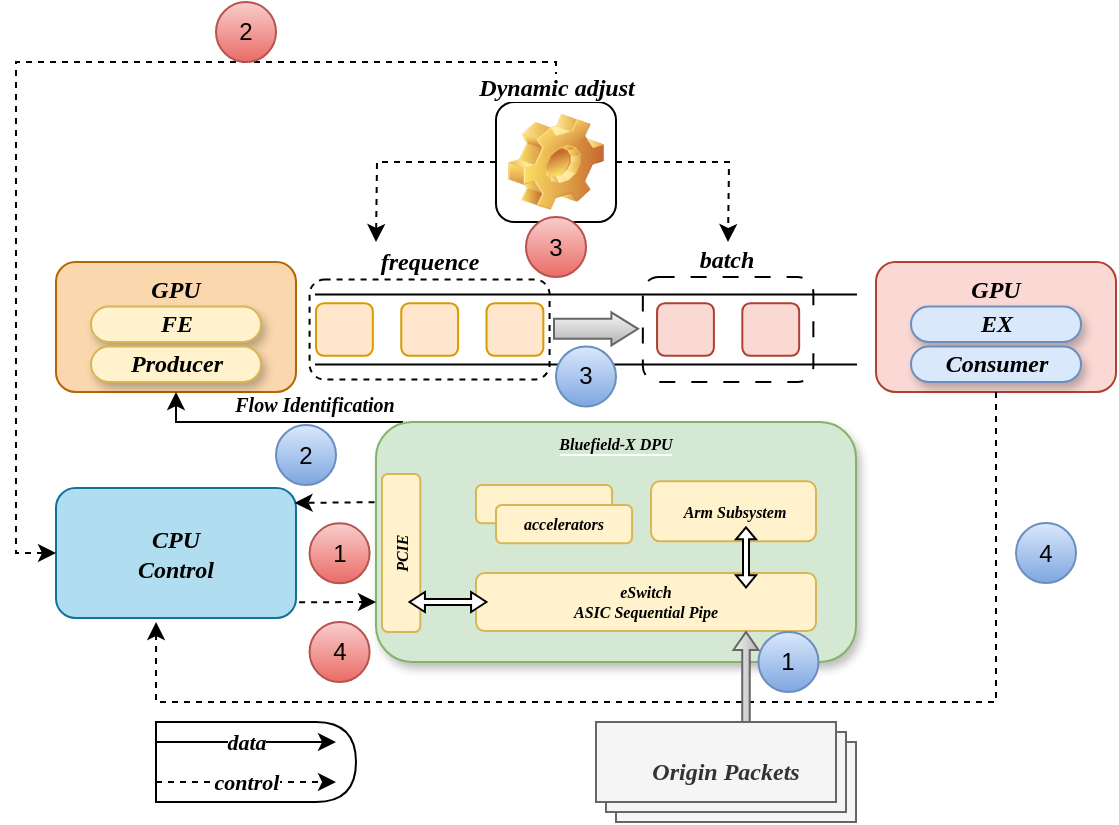 <mxfile version="22.0.8" type="github">
  <diagram id="prtHgNgQTEPvFCAcTncT" name="Page-1">
    <mxGraphModel dx="788" dy="475" grid="1" gridSize="10" guides="1" tooltips="1" connect="1" arrows="1" fold="1" page="1" pageScale="1" pageWidth="827" pageHeight="1169" math="0" shadow="0">
      <root>
        <mxCell id="0" />
        <mxCell id="1" parent="0" />
        <mxCell id="h3xc0rW8kSccvoQkN_E7-300" value="" style="group" parent="1" vertex="1" connectable="0">
          <mxGeometry x="10" y="10" width="550" height="410" as="geometry" />
        </mxCell>
        <mxCell id="h3xc0rW8kSccvoQkN_E7-283" value="" style="shape=delay;whiteSpace=wrap;html=1;" parent="h3xc0rW8kSccvoQkN_E7-300" vertex="1">
          <mxGeometry x="70" y="360" width="100" height="40" as="geometry" />
        </mxCell>
        <mxCell id="h3xc0rW8kSccvoQkN_E7-231" value="Origin Packets" style="verticalLabelPosition=middle;verticalAlign=middle;html=1;shape=mxgraph.basic.layered_rect;dx=10;outlineConnect=0;whiteSpace=wrap;horizontal=1;fontStyle=3;labelPosition=center;align=center;fontFamily=Times New Roman;fillColor=#f5f5f5;fontColor=#333333;strokeColor=#666666;container=0;" parent="h3xc0rW8kSccvoQkN_E7-300" vertex="1">
          <mxGeometry x="290.0" y="360" width="130" height="50" as="geometry" />
        </mxCell>
        <mxCell id="h3xc0rW8kSccvoQkN_E7-232" value="CPU&lt;br&gt;Control" style="rounded=1;whiteSpace=wrap;html=1;fillColor=#b1ddf0;strokeColor=#10739e;container=0;fontFamily=Times New Roman;fontStyle=3" parent="h3xc0rW8kSccvoQkN_E7-300" vertex="1">
          <mxGeometry x="20" y="243" width="120" height="65" as="geometry" />
        </mxCell>
        <mxCell id="h3xc0rW8kSccvoQkN_E7-240" value="data" style="endArrow=classic;html=1;rounded=0;fontFamily=Times New Roman;fontStyle=3" parent="h3xc0rW8kSccvoQkN_E7-300" edge="1">
          <mxGeometry width="50" height="50" relative="1" as="geometry">
            <mxPoint x="70.0" y="370" as="sourcePoint" />
            <mxPoint x="160.0" y="370" as="targetPoint" />
          </mxGeometry>
        </mxCell>
        <mxCell id="h3xc0rW8kSccvoQkN_E7-241" value="control" style="endArrow=classic;html=1;rounded=0;dashed=1;fontFamily=Times New Roman;fontStyle=3" parent="h3xc0rW8kSccvoQkN_E7-300" edge="1">
          <mxGeometry width="50" height="50" relative="1" as="geometry">
            <mxPoint x="70.0" y="390" as="sourcePoint" />
            <mxPoint x="160.0" y="390" as="targetPoint" />
            <mxPoint as="offset" />
          </mxGeometry>
        </mxCell>
        <mxCell id="h3xc0rW8kSccvoQkN_E7-243" value="" style="endArrow=classic;html=1;rounded=0;entryX=0.994;entryY=0.115;entryDx=0;entryDy=0;dashed=1;fontFamily=Times New Roman;fontStyle=3;exitX=-0.003;exitY=0.334;exitDx=0;exitDy=0;exitPerimeter=0;entryPerimeter=0;" parent="h3xc0rW8kSccvoQkN_E7-300" source="h3xc0rW8kSccvoQkN_E7-222" target="h3xc0rW8kSccvoQkN_E7-232" edge="1">
          <mxGeometry width="50" height="50" relative="1" as="geometry">
            <mxPoint x="180" y="276" as="sourcePoint" />
            <mxPoint x="239" y="130" as="targetPoint" />
            <Array as="points" />
          </mxGeometry>
        </mxCell>
        <mxCell id="h3xc0rW8kSccvoQkN_E7-245" value="GPU&lt;br&gt;" style="rounded=1;whiteSpace=wrap;html=1;fillColor=#fad7ac;strokeColor=#b46504;verticalAlign=top;container=0;fontFamily=Times New Roman;fontStyle=3" parent="h3xc0rW8kSccvoQkN_E7-300" vertex="1">
          <mxGeometry x="20" y="130" width="120" height="65" as="geometry" />
        </mxCell>
        <mxCell id="h3xc0rW8kSccvoQkN_E7-247" value="" style="endArrow=classic;html=1;rounded=0;entryX=0.5;entryY=1;entryDx=0;entryDy=0;exitX=0.5;exitY=1;exitDx=0;exitDy=0;fontFamily=Times New Roman;fontStyle=3" parent="h3xc0rW8kSccvoQkN_E7-300" source="h3xc0rW8kSccvoQkN_E7-223" target="h3xc0rW8kSccvoQkN_E7-245" edge="1">
          <mxGeometry width="50" height="50" relative="1" as="geometry">
            <mxPoint x="180" y="330" as="sourcePoint" />
            <mxPoint x="230" y="280" as="targetPoint" />
            <Array as="points">
              <mxPoint x="193" y="210" />
              <mxPoint x="80" y="210" />
            </Array>
          </mxGeometry>
        </mxCell>
        <mxCell id="h3xc0rW8kSccvoQkN_E7-264" value="Flow Identification" style="edgeLabel;html=1;align=center;verticalAlign=bottom;resizable=0;points=[];fontSize=10;labelPosition=center;verticalLabelPosition=middle;container=0;fontFamily=Times New Roman;fontStyle=3" parent="h3xc0rW8kSccvoQkN_E7-247" vertex="1" connectable="0">
          <mxGeometry x="-0.086" y="-1" relative="1" as="geometry">
            <mxPoint as="offset" />
          </mxGeometry>
        </mxCell>
        <mxCell id="h3xc0rW8kSccvoQkN_E7-251" value="GPU" style="rounded=1;whiteSpace=wrap;html=1;fillColor=#fad9d5;strokeColor=#ae4132;verticalAlign=top;container=0;fontFamily=Times New Roman;fontStyle=3" parent="h3xc0rW8kSccvoQkN_E7-300" vertex="1">
          <mxGeometry x="430" y="130" width="120" height="65" as="geometry" />
        </mxCell>
        <mxCell id="h3xc0rW8kSccvoQkN_E7-252" value="" style="endArrow=classic;html=1;rounded=0;entryX=0.417;entryY=1.031;entryDx=0;entryDy=0;dashed=1;exitX=0.5;exitY=1;exitDx=0;exitDy=0;entryPerimeter=0;fontFamily=Times New Roman;fontStyle=3" parent="h3xc0rW8kSccvoQkN_E7-300" source="h3xc0rW8kSccvoQkN_E7-251" target="h3xc0rW8kSccvoQkN_E7-232" edge="1">
          <mxGeometry width="50" height="50" relative="1" as="geometry">
            <mxPoint x="190" y="286" as="sourcePoint" />
            <mxPoint x="150" y="286" as="targetPoint" />
            <Array as="points">
              <mxPoint x="490" y="350" />
              <mxPoint x="70" y="350" />
            </Array>
          </mxGeometry>
        </mxCell>
        <mxCell id="h3xc0rW8kSccvoQkN_E7-259" value="FE" style="rounded=1;whiteSpace=wrap;html=1;arcSize=50;fillColor=#fff2cc;strokeColor=#d6b656;shadow=1;fillStyle=auto;container=0;fontFamily=Times New Roman;fontStyle=3" parent="h3xc0rW8kSccvoQkN_E7-300" vertex="1">
          <mxGeometry x="37.5" y="152.25" width="85" height="17.75" as="geometry" />
        </mxCell>
        <mxCell id="h3xc0rW8kSccvoQkN_E7-263" value="Producer" style="rounded=1;whiteSpace=wrap;html=1;arcSize=50;fillColor=#fff2cc;strokeColor=#d6b656;shadow=1;container=0;fontFamily=Times New Roman;fontStyle=3" parent="h3xc0rW8kSccvoQkN_E7-300" vertex="1">
          <mxGeometry x="37.5" y="172.25" width="85" height="17.75" as="geometry" />
        </mxCell>
        <mxCell id="h3xc0rW8kSccvoQkN_E7-267" value="" style="edgeStyle=orthogonalEdgeStyle;rounded=0;orthogonalLoop=1;jettySize=auto;html=1;dashed=1;fontFamily=Times New Roman;fontStyle=3" parent="h3xc0rW8kSccvoQkN_E7-300" source="h3xc0rW8kSccvoQkN_E7-265" edge="1">
          <mxGeometry relative="1" as="geometry">
            <mxPoint x="356" y="120" as="targetPoint" />
          </mxGeometry>
        </mxCell>
        <mxCell id="h3xc0rW8kSccvoQkN_E7-273" style="edgeStyle=orthogonalEdgeStyle;rounded=0;orthogonalLoop=1;jettySize=auto;html=1;exitX=0;exitY=0.5;exitDx=0;exitDy=0;dashed=1;fontFamily=Times New Roman;fontStyle=3" parent="h3xc0rW8kSccvoQkN_E7-300" source="h3xc0rW8kSccvoQkN_E7-265" edge="1">
          <mxGeometry relative="1" as="geometry">
            <mxPoint x="180.0" y="120" as="targetPoint" />
          </mxGeometry>
        </mxCell>
        <mxCell id="h3xc0rW8kSccvoQkN_E7-277" style="edgeStyle=orthogonalEdgeStyle;rounded=0;orthogonalLoop=1;jettySize=auto;html=1;entryX=0;entryY=0.5;entryDx=0;entryDy=0;dashed=1;fontFamily=Times New Roman;fontStyle=3" parent="h3xc0rW8kSccvoQkN_E7-300" source="h3xc0rW8kSccvoQkN_E7-265" target="h3xc0rW8kSccvoQkN_E7-232" edge="1">
          <mxGeometry relative="1" as="geometry">
            <Array as="points">
              <mxPoint x="270" y="30" />
              <mxPoint y="30" />
              <mxPoint y="276" />
            </Array>
          </mxGeometry>
        </mxCell>
        <mxCell id="h3xc0rW8kSccvoQkN_E7-265" value="Dynamic adjust" style="icon;html=1;image=img/clipart/Gear_128x128.png;labelPosition=center;verticalLabelPosition=top;align=center;verticalAlign=bottom;container=0;fontFamily=Times New Roman;fontStyle=3" parent="h3xc0rW8kSccvoQkN_E7-300" vertex="1">
          <mxGeometry x="240" y="50" width="60" height="60" as="geometry" />
        </mxCell>
        <mxCell id="h3xc0rW8kSccvoQkN_E7-268" value="EX" style="rounded=1;whiteSpace=wrap;html=1;arcSize=50;fillColor=#dae8fc;strokeColor=#6c8ebf;shadow=1;fillStyle=auto;container=0;fontFamily=Times New Roman;fontStyle=3" parent="h3xc0rW8kSccvoQkN_E7-300" vertex="1">
          <mxGeometry x="447.5" y="152.25" width="85" height="17.75" as="geometry" />
        </mxCell>
        <mxCell id="h3xc0rW8kSccvoQkN_E7-269" value="Consumer" style="rounded=1;whiteSpace=wrap;html=1;arcSize=50;fillColor=#dae8fc;strokeColor=#6c8ebf;shadow=1;fillStyle=auto;container=0;fontFamily=Times New Roman;fontStyle=3" parent="h3xc0rW8kSccvoQkN_E7-300" vertex="1">
          <mxGeometry x="447.5" y="172.25" width="85" height="17.75" as="geometry" />
        </mxCell>
        <mxCell id="h3xc0rW8kSccvoQkN_E7-222" value="&lt;span style=&quot;background-color: rgb(213, 232, 212); font-size: 8px;&quot;&gt;Bluefield-X DPU&lt;/span&gt;" style="rounded=1;whiteSpace=wrap;html=1;fontStyle=3;fontFamily=Times New Roman;labelBackgroundColor=default;labelBorderColor=none;verticalAlign=top;fillColor=#d5e8d4;strokeColor=#82b366;shadow=1;fontSize=8;container=0;" parent="h3xc0rW8kSccvoQkN_E7-300" vertex="1">
          <mxGeometry x="180" y="210" width="240" height="120" as="geometry" />
        </mxCell>
        <mxCell id="h3xc0rW8kSccvoQkN_E7-223" value="&lt;font style=&quot;font-size: 8px;&quot;&gt;&lt;span style=&quot;font-size: 8px;&quot;&gt;&lt;span style=&quot;font-size: 8px;&quot;&gt;PCIE&lt;br style=&quot;font-size: 8px;&quot;&gt;&lt;/span&gt;&lt;/span&gt;&lt;/font&gt;" style="rounded=1;html=1;fillColor=#fff2cc;strokeColor=#d6b656;direction=west;fontStyle=3;verticalAlign=middle;horizontal=0;whiteSpace=wrap;fontSize=8;fontFamily=Times New Roman;container=0;" parent="h3xc0rW8kSccvoQkN_E7-300" vertex="1">
          <mxGeometry x="183" y="236" width="19.17" height="79" as="geometry" />
        </mxCell>
        <mxCell id="h3xc0rW8kSccvoQkN_E7-224" value="&lt;font style=&quot;font-size: 8px;&quot;&gt;eSwitch&lt;br&gt;&lt;span style=&quot;font-size: 8px;&quot;&gt;&lt;span style=&quot;font-size: 8px;&quot;&gt;ASIC Sequential Pipe&lt;br style=&quot;font-size: 8px;&quot;&gt;&lt;/span&gt;&lt;/span&gt;&lt;/font&gt;" style="rounded=1;html=1;fillColor=#fff2cc;strokeColor=#d6b656;direction=north;fontStyle=3;verticalAlign=middle;horizontal=1;whiteSpace=wrap;fontSize=8;fontFamily=Times New Roman;container=0;" parent="h3xc0rW8kSccvoQkN_E7-300" vertex="1">
          <mxGeometry x="230" y="285.5" width="170" height="29" as="geometry" />
        </mxCell>
        <mxCell id="h3xc0rW8kSccvoQkN_E7-225" value="&lt;font style=&quot;font-size: 8px;&quot;&gt;&lt;span style=&quot;font-size: 8px;&quot;&gt;&lt;span style=&quot;font-size: 8px;&quot;&gt;Arm Subsystem&lt;br style=&quot;font-size: 8px;&quot;&gt;&lt;/span&gt;&lt;/span&gt;&lt;/font&gt;" style="rounded=1;html=1;fillColor=#fff2cc;strokeColor=#d6b656;direction=north;fontStyle=3;verticalAlign=middle;horizontal=1;whiteSpace=wrap;fontSize=8;fontFamily=Times New Roman;container=0;" parent="h3xc0rW8kSccvoQkN_E7-300" vertex="1">
          <mxGeometry x="317.5" y="239.66" width="82.5" height="30" as="geometry" />
        </mxCell>
        <mxCell id="h3xc0rW8kSccvoQkN_E7-226" value="&lt;font style=&quot;font-size: 8px;&quot;&gt;&lt;span style=&quot;font-size: 8px;&quot;&gt;&lt;span style=&quot;font-size: 8px;&quot;&gt;&lt;br style=&quot;font-size: 8px;&quot;&gt;&lt;/span&gt;&lt;/span&gt;&lt;/font&gt;" style="rounded=1;html=1;fillColor=#fff2cc;strokeColor=#d6b656;direction=north;fontStyle=3;verticalAlign=middle;horizontal=1;whiteSpace=wrap;fontSize=8;fontFamily=Times New Roman;container=0;" parent="h3xc0rW8kSccvoQkN_E7-300" vertex="1">
          <mxGeometry x="230" y="241.5" width="68.05" height="19.17" as="geometry" />
        </mxCell>
        <mxCell id="h3xc0rW8kSccvoQkN_E7-227" value="&lt;font style=&quot;font-size: 8px;&quot;&gt;&lt;span style=&quot;font-size: 8px;&quot;&gt;&lt;span style=&quot;font-size: 8px;&quot;&gt;accelerators&lt;br style=&quot;font-size: 8px;&quot;&gt;&lt;/span&gt;&lt;/span&gt;&lt;/font&gt;" style="rounded=1;html=1;fillColor=#fff2cc;strokeColor=#d6b656;direction=north;fontStyle=3;verticalAlign=middle;horizontal=1;whiteSpace=wrap;fontSize=8;fontFamily=Times New Roman;container=0;" parent="h3xc0rW8kSccvoQkN_E7-300" vertex="1">
          <mxGeometry x="240" y="251.5" width="68.05" height="19.17" as="geometry" />
        </mxCell>
        <mxCell id="h3xc0rW8kSccvoQkN_E7-228" value="" style="shape=doubleArrow;direction=south;whiteSpace=wrap;html=1;fontFamily=Times New Roman;fontStyle=3;container=0;" parent="h3xc0rW8kSccvoQkN_E7-300" vertex="1">
          <mxGeometry x="360" y="262.67" width="10" height="30" as="geometry" />
        </mxCell>
        <mxCell id="h3xc0rW8kSccvoQkN_E7-229" value="" style="shape=doubleArrow;direction=south;whiteSpace=wrap;html=1;rotation=90;fontFamily=Times New Roman;fontStyle=3;container=0;" parent="h3xc0rW8kSccvoQkN_E7-300" vertex="1">
          <mxGeometry x="211" y="280.77" width="10" height="38.47" as="geometry" />
        </mxCell>
        <mxCell id="h3xc0rW8kSccvoQkN_E7-254" value="" style="shape=singleArrow;direction=north;whiteSpace=wrap;html=1;container=0;fontFamily=Times New Roman;fontStyle=3;fillColor=#f5f5f5;gradientColor=#b3b3b3;strokeColor=#666666;" parent="h3xc0rW8kSccvoQkN_E7-300" vertex="1">
          <mxGeometry x="358.75" y="315" width="12.5" height="45" as="geometry" />
        </mxCell>
        <mxCell id="h3xc0rW8kSccvoQkN_E7-275" value="frequence" style="rounded=1;whiteSpace=wrap;html=1;verticalAlign=bottom;labelPosition=center;verticalLabelPosition=top;align=center;dashed=1;container=0;fontFamily=Times New Roman;fontStyle=3" parent="h3xc0rW8kSccvoQkN_E7-300" vertex="1">
          <mxGeometry x="146.79" y="138.75" width="120" height="50" as="geometry" />
        </mxCell>
        <mxCell id="h3xc0rW8kSccvoQkN_E7-169" value="&lt;span&gt;&lt;span&gt;&lt;font&gt;batch&lt;/font&gt;&lt;/span&gt;&lt;/span&gt;" style="rounded=1;whiteSpace=wrap;html=1;gradientColor=none;dashed=1;dashPattern=8 8;labelPosition=center;verticalLabelPosition=top;align=center;verticalAlign=bottom;container=0;fontFamily=Times New Roman;fontStyle=3" parent="h3xc0rW8kSccvoQkN_E7-300" vertex="1">
          <mxGeometry x="313.421" y="137.5" width="85.263" height="52.5" as="geometry" />
        </mxCell>
        <mxCell id="h3xc0rW8kSccvoQkN_E7-78" value="" style="shape=partialRectangle;whiteSpace=wrap;html=1;left=0;right=0;fillColor=none;container=0;fontFamily=Times New Roman;fontStyle=3" parent="h3xc0rW8kSccvoQkN_E7-300" vertex="1">
          <mxGeometry x="150" y="146.25" width="270" height="35" as="geometry" />
        </mxCell>
        <mxCell id="h3xc0rW8kSccvoQkN_E7-80" value="" style="rounded=1;whiteSpace=wrap;html=1;fillColor=#fad9d5;strokeColor=#ae4132;container=0;fontFamily=Times New Roman;fontStyle=3" parent="h3xc0rW8kSccvoQkN_E7-300" vertex="1">
          <mxGeometry x="320.526" y="150.625" width="28.421" height="26.25" as="geometry" />
        </mxCell>
        <mxCell id="h3xc0rW8kSccvoQkN_E7-81" value="" style="rounded=1;whiteSpace=wrap;html=1;fillColor=#fad9d5;strokeColor=#ae4132;container=0;fontFamily=Times New Roman;fontStyle=3" parent="h3xc0rW8kSccvoQkN_E7-300" vertex="1">
          <mxGeometry x="363.158" y="150.625" width="28.421" height="26.25" as="geometry" />
        </mxCell>
        <mxCell id="h3xc0rW8kSccvoQkN_E7-83" value="" style="rounded=1;whiteSpace=wrap;html=1;fillColor=#ffe6cc;strokeColor=#d79b00;container=0;fontFamily=Times New Roman;fontStyle=3" parent="h3xc0rW8kSccvoQkN_E7-300" vertex="1">
          <mxGeometry x="150" y="150.625" width="28.421" height="26.25" as="geometry" />
        </mxCell>
        <mxCell id="h3xc0rW8kSccvoQkN_E7-84" value="" style="rounded=1;whiteSpace=wrap;html=1;fillColor=#ffe6cc;strokeColor=#d79b00;container=0;fontFamily=Times New Roman;fontStyle=3" parent="h3xc0rW8kSccvoQkN_E7-300" vertex="1">
          <mxGeometry x="192.632" y="150.625" width="28.421" height="26.25" as="geometry" />
        </mxCell>
        <mxCell id="h3xc0rW8kSccvoQkN_E7-123" value="" style="rounded=1;whiteSpace=wrap;html=1;fillColor=#ffe6cc;strokeColor=#d79b00;container=0;fontFamily=Times New Roman;fontStyle=3" parent="h3xc0rW8kSccvoQkN_E7-300" vertex="1">
          <mxGeometry x="235.263" y="150.625" width="28.421" height="26.25" as="geometry" />
        </mxCell>
        <mxCell id="h3xc0rW8kSccvoQkN_E7-284" value="1" style="ellipse;whiteSpace=wrap;html=1;aspect=fixed;fillColor=#dae8fc;strokeColor=#6c8ebf;gradientColor=#7ea6e0;" parent="h3xc0rW8kSccvoQkN_E7-300" vertex="1">
          <mxGeometry x="371.25" y="315" width="30" height="30" as="geometry" />
        </mxCell>
        <mxCell id="h3xc0rW8kSccvoQkN_E7-285" value="2" style="ellipse;whiteSpace=wrap;html=1;aspect=fixed;fillColor=#dae8fc;gradientColor=#7ea6e0;strokeColor=#6c8ebf;" parent="h3xc0rW8kSccvoQkN_E7-300" vertex="1">
          <mxGeometry x="130" y="211.5" width="30" height="30" as="geometry" />
        </mxCell>
        <mxCell id="h3xc0rW8kSccvoQkN_E7-286" value="3" style="ellipse;whiteSpace=wrap;html=1;aspect=fixed;fillColor=#dae8fc;gradientColor=#7ea6e0;strokeColor=#6c8ebf;" parent="h3xc0rW8kSccvoQkN_E7-300" vertex="1">
          <mxGeometry x="270" y="172.25" width="30" height="30" as="geometry" />
        </mxCell>
        <mxCell id="h3xc0rW8kSccvoQkN_E7-287" value="4" style="ellipse;whiteSpace=wrap;html=1;aspect=fixed;fillColor=#dae8fc;gradientColor=#7ea6e0;strokeColor=#6c8ebf;" parent="h3xc0rW8kSccvoQkN_E7-300" vertex="1">
          <mxGeometry x="500" y="260.5" width="30" height="30" as="geometry" />
        </mxCell>
        <mxCell id="h3xc0rW8kSccvoQkN_E7-292" value="" style="shape=flexArrow;endArrow=classic;html=1;rounded=0;endWidth=5.517;endSize=4.103;fillColor=#f5f5f5;gradientColor=#b3b3b3;strokeColor=#666666;" parent="h3xc0rW8kSccvoQkN_E7-300" edge="1">
          <mxGeometry width="50" height="50" relative="1" as="geometry">
            <mxPoint x="268.5" y="163.41" as="sourcePoint" />
            <mxPoint x="311.5" y="163.41" as="targetPoint" />
          </mxGeometry>
        </mxCell>
        <mxCell id="h3xc0rW8kSccvoQkN_E7-293" value="1" style="ellipse;whiteSpace=wrap;html=1;aspect=fixed;fillColor=#f8cecc;strokeColor=#b85450;gradientColor=#ea6b66;" parent="h3xc0rW8kSccvoQkN_E7-300" vertex="1">
          <mxGeometry x="146.79" y="260.67" width="30" height="30" as="geometry" />
        </mxCell>
        <mxCell id="h3xc0rW8kSccvoQkN_E7-294" value="2" style="ellipse;whiteSpace=wrap;html=1;aspect=fixed;fillColor=#f8cecc;gradientColor=#ea6b66;strokeColor=#b85450;" parent="h3xc0rW8kSccvoQkN_E7-300" vertex="1">
          <mxGeometry x="100" width="30" height="30" as="geometry" />
        </mxCell>
        <mxCell id="h3xc0rW8kSccvoQkN_E7-295" value="3" style="ellipse;whiteSpace=wrap;html=1;aspect=fixed;fillColor=#f8cecc;gradientColor=#ea6b66;strokeColor=#b85450;" parent="h3xc0rW8kSccvoQkN_E7-300" vertex="1">
          <mxGeometry x="255" y="107.5" width="30" height="30" as="geometry" />
        </mxCell>
        <mxCell id="h3xc0rW8kSccvoQkN_E7-296" value="4" style="ellipse;whiteSpace=wrap;html=1;aspect=fixed;fillColor=#f8cecc;gradientColor=#ea6b66;strokeColor=#b85450;" parent="h3xc0rW8kSccvoQkN_E7-300" vertex="1">
          <mxGeometry x="146.79" y="310" width="30" height="30" as="geometry" />
        </mxCell>
        <mxCell id="h3xc0rW8kSccvoQkN_E7-299" value="" style="endArrow=classic;html=1;rounded=0;entryX=0;entryY=0.75;entryDx=0;entryDy=0;dashed=1;fontFamily=Times New Roman;fontStyle=3;exitX=1.013;exitY=0.879;exitDx=0;exitDy=0;exitPerimeter=0;" parent="h3xc0rW8kSccvoQkN_E7-300" source="h3xc0rW8kSccvoQkN_E7-232" target="h3xc0rW8kSccvoQkN_E7-222" edge="1">
          <mxGeometry width="50" height="50" relative="1" as="geometry">
            <mxPoint x="189" y="260" as="sourcePoint" />
            <mxPoint x="149" y="260" as="targetPoint" />
            <Array as="points" />
          </mxGeometry>
        </mxCell>
      </root>
    </mxGraphModel>
  </diagram>
</mxfile>
